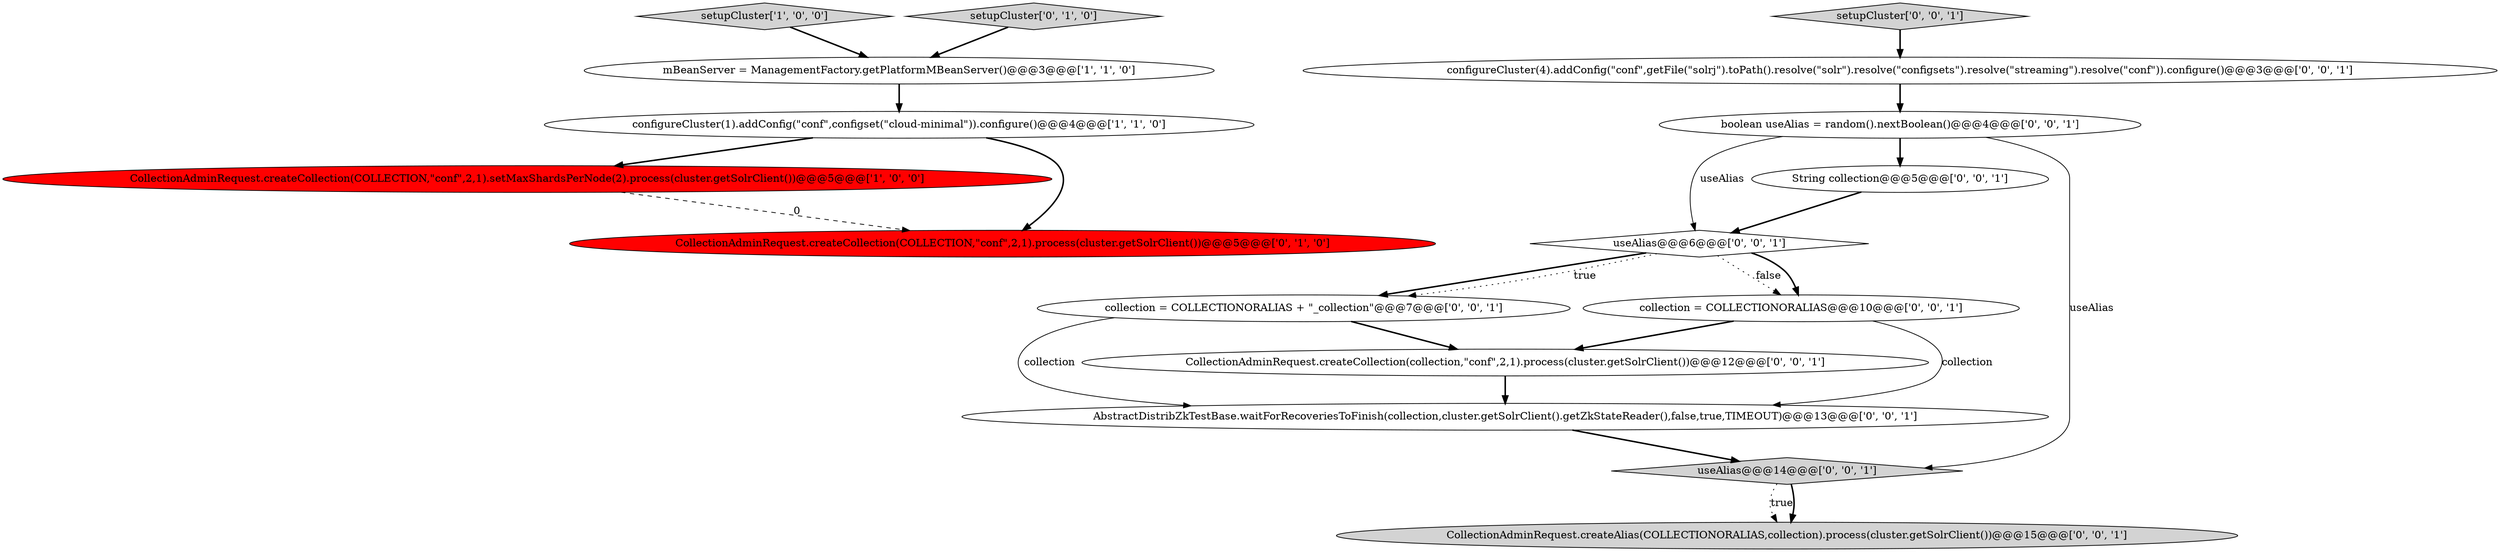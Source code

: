 digraph {
3 [style = filled, label = "setupCluster['1', '0', '0']", fillcolor = lightgray, shape = diamond image = "AAA0AAABBB1BBB"];
0 [style = filled, label = "mBeanServer = ManagementFactory.getPlatformMBeanServer()@@@3@@@['1', '1', '0']", fillcolor = white, shape = ellipse image = "AAA0AAABBB1BBB"];
9 [style = filled, label = "useAlias@@@6@@@['0', '0', '1']", fillcolor = white, shape = diamond image = "AAA0AAABBB3BBB"];
14 [style = filled, label = "AbstractDistribZkTestBase.waitForRecoveriesToFinish(collection,cluster.getSolrClient().getZkStateReader(),false,true,TIMEOUT)@@@13@@@['0', '0', '1']", fillcolor = white, shape = ellipse image = "AAA0AAABBB3BBB"];
12 [style = filled, label = "CollectionAdminRequest.createAlias(COLLECTIONORALIAS,collection).process(cluster.getSolrClient())@@@15@@@['0', '0', '1']", fillcolor = lightgray, shape = ellipse image = "AAA0AAABBB3BBB"];
13 [style = filled, label = "String collection@@@5@@@['0', '0', '1']", fillcolor = white, shape = ellipse image = "AAA0AAABBB3BBB"];
15 [style = filled, label = "collection = COLLECTIONORALIAS + \"_collection\"@@@7@@@['0', '0', '1']", fillcolor = white, shape = ellipse image = "AAA0AAABBB3BBB"];
5 [style = filled, label = "setupCluster['0', '1', '0']", fillcolor = lightgray, shape = diamond image = "AAA0AAABBB2BBB"];
16 [style = filled, label = "collection = COLLECTIONORALIAS@@@10@@@['0', '0', '1']", fillcolor = white, shape = ellipse image = "AAA0AAABBB3BBB"];
8 [style = filled, label = "boolean useAlias = random().nextBoolean()@@@4@@@['0', '0', '1']", fillcolor = white, shape = ellipse image = "AAA0AAABBB3BBB"];
11 [style = filled, label = "setupCluster['0', '0', '1']", fillcolor = lightgray, shape = diamond image = "AAA0AAABBB3BBB"];
7 [style = filled, label = "configureCluster(4).addConfig(\"conf\",getFile(\"solrj\").toPath().resolve(\"solr\").resolve(\"configsets\").resolve(\"streaming\").resolve(\"conf\")).configure()@@@3@@@['0', '0', '1']", fillcolor = white, shape = ellipse image = "AAA0AAABBB3BBB"];
10 [style = filled, label = "CollectionAdminRequest.createCollection(collection,\"conf\",2,1).process(cluster.getSolrClient())@@@12@@@['0', '0', '1']", fillcolor = white, shape = ellipse image = "AAA0AAABBB3BBB"];
2 [style = filled, label = "configureCluster(1).addConfig(\"conf\",configset(\"cloud-minimal\")).configure()@@@4@@@['1', '1', '0']", fillcolor = white, shape = ellipse image = "AAA0AAABBB1BBB"];
1 [style = filled, label = "CollectionAdminRequest.createCollection(COLLECTION,\"conf\",2,1).setMaxShardsPerNode(2).process(cluster.getSolrClient())@@@5@@@['1', '0', '0']", fillcolor = red, shape = ellipse image = "AAA1AAABBB1BBB"];
4 [style = filled, label = "CollectionAdminRequest.createCollection(COLLECTION,\"conf\",2,1).process(cluster.getSolrClient())@@@5@@@['0', '1', '0']", fillcolor = red, shape = ellipse image = "AAA1AAABBB2BBB"];
6 [style = filled, label = "useAlias@@@14@@@['0', '0', '1']", fillcolor = lightgray, shape = diamond image = "AAA0AAABBB3BBB"];
15->10 [style = bold, label=""];
15->14 [style = solid, label="collection"];
10->14 [style = bold, label=""];
16->10 [style = bold, label=""];
2->1 [style = bold, label=""];
8->6 [style = solid, label="useAlias"];
0->2 [style = bold, label=""];
1->4 [style = dashed, label="0"];
8->9 [style = solid, label="useAlias"];
7->8 [style = bold, label=""];
2->4 [style = bold, label=""];
9->16 [style = dotted, label="false"];
9->16 [style = bold, label=""];
3->0 [style = bold, label=""];
5->0 [style = bold, label=""];
9->15 [style = bold, label=""];
9->15 [style = dotted, label="true"];
13->9 [style = bold, label=""];
6->12 [style = dotted, label="true"];
16->14 [style = solid, label="collection"];
14->6 [style = bold, label=""];
11->7 [style = bold, label=""];
8->13 [style = bold, label=""];
6->12 [style = bold, label=""];
}
